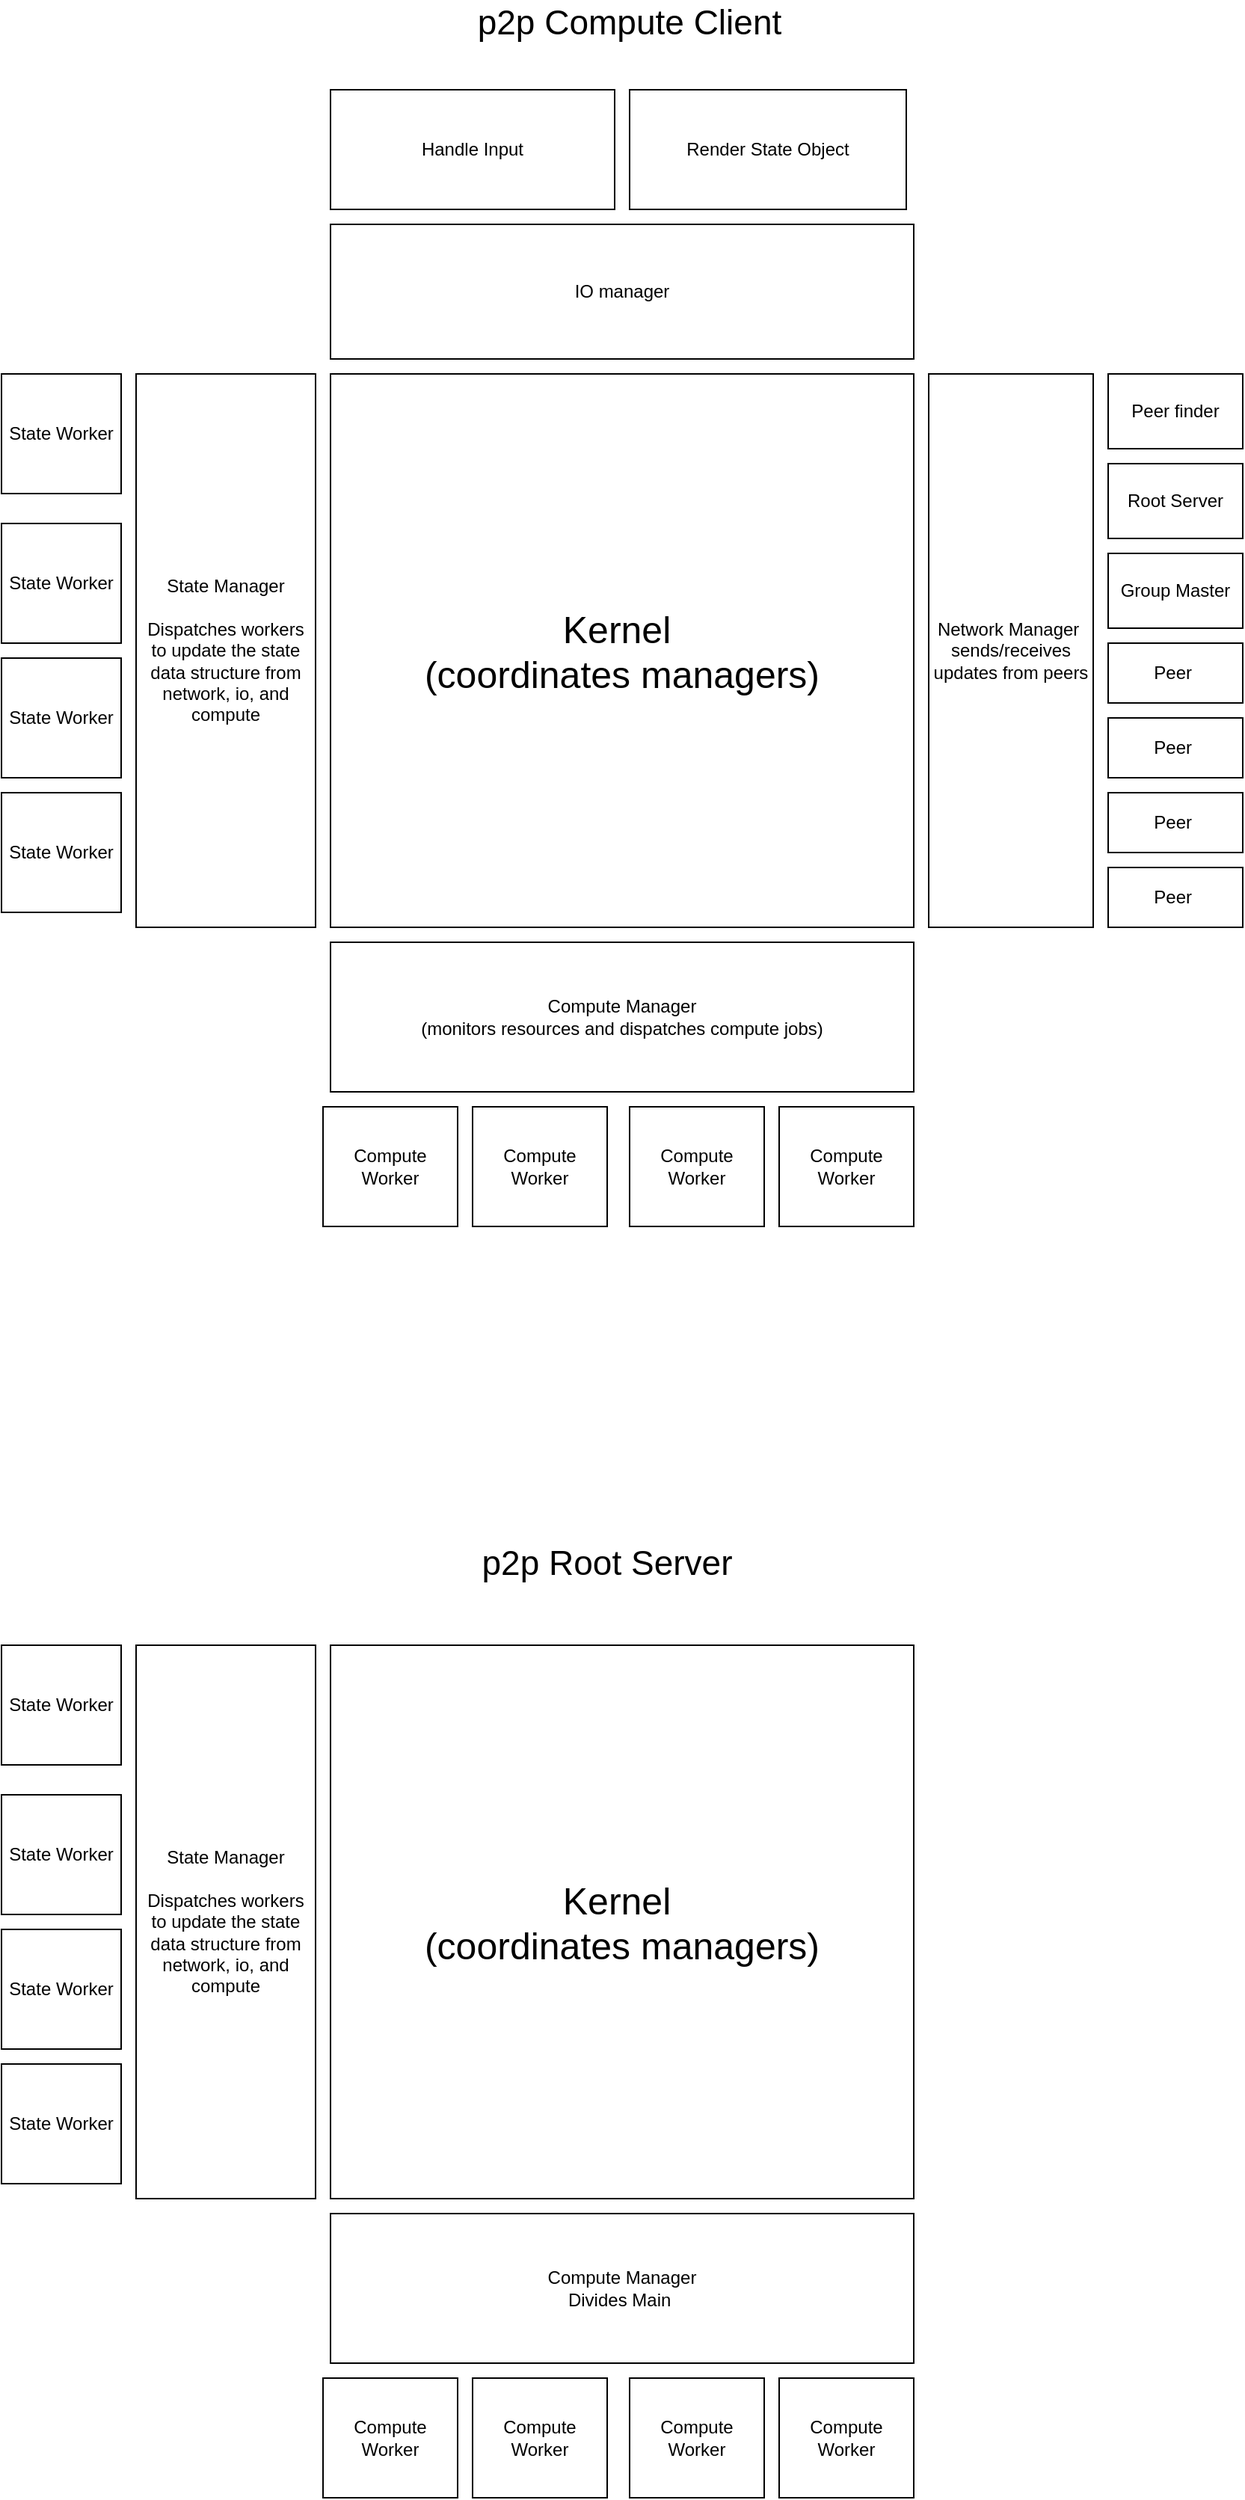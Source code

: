 <mxfile version="24.7.16">
  <diagram name="Page-1" id="69g39gva253gPbehGL0q">
    <mxGraphModel dx="1008" dy="1675" grid="1" gridSize="10" guides="1" tooltips="1" connect="1" arrows="1" fold="1" page="1" pageScale="1" pageWidth="850" pageHeight="1100" math="0" shadow="0">
      <root>
        <mxCell id="0" />
        <mxCell id="1" parent="0" />
        <mxCell id="Jm4xmCkBHBDVd0ZQ5fSF-1" value="Compute Manager&lt;br&gt;(monitors resources and dispatches compute jobs)" style="rounded=0;whiteSpace=wrap;html=1;" vertex="1" parent="1">
          <mxGeometry x="240" y="730" width="390" height="100" as="geometry" />
        </mxCell>
        <mxCell id="Jm4xmCkBHBDVd0ZQ5fSF-2" value="&lt;font style=&quot;font-size: 25px;&quot;&gt;Kernel&amp;nbsp;&lt;br&gt;(coordinates managers)&lt;/font&gt;" style="rounded=0;whiteSpace=wrap;html=1;" vertex="1" parent="1">
          <mxGeometry x="240" y="350" width="390" height="370" as="geometry" />
        </mxCell>
        <mxCell id="Jm4xmCkBHBDVd0ZQ5fSF-3" value="Network Manager&amp;nbsp;&lt;br&gt;sends/receives updates from peers" style="rounded=0;whiteSpace=wrap;html=1;" vertex="1" parent="1">
          <mxGeometry x="640" y="350" width="110" height="370" as="geometry" />
        </mxCell>
        <mxCell id="Jm4xmCkBHBDVd0ZQ5fSF-4" value="Compute Worker" style="rounded=0;whiteSpace=wrap;html=1;" vertex="1" parent="1">
          <mxGeometry x="235" y="840" width="90" height="80" as="geometry" />
        </mxCell>
        <mxCell id="Jm4xmCkBHBDVd0ZQ5fSF-5" value="Compute Worker" style="rounded=0;whiteSpace=wrap;html=1;" vertex="1" parent="1">
          <mxGeometry x="335" y="840" width="90" height="80" as="geometry" />
        </mxCell>
        <mxCell id="Jm4xmCkBHBDVd0ZQ5fSF-6" value="Compute Worker" style="rounded=0;whiteSpace=wrap;html=1;" vertex="1" parent="1">
          <mxGeometry x="440" y="840" width="90" height="80" as="geometry" />
        </mxCell>
        <mxCell id="Jm4xmCkBHBDVd0ZQ5fSF-7" value="Compute Worker" style="rounded=0;whiteSpace=wrap;html=1;" vertex="1" parent="1">
          <mxGeometry x="540" y="840" width="90" height="80" as="geometry" />
        </mxCell>
        <mxCell id="Jm4xmCkBHBDVd0ZQ5fSF-10" value="Peer&amp;nbsp;" style="rounded=0;whiteSpace=wrap;html=1;" vertex="1" parent="1">
          <mxGeometry x="760" y="530" width="90" height="40" as="geometry" />
        </mxCell>
        <mxCell id="Jm4xmCkBHBDVd0ZQ5fSF-11" value="State Manager&lt;br&gt;&lt;br&gt;Dispatches workers to update the state data structure from network, io, and compute" style="rounded=0;whiteSpace=wrap;html=1;" vertex="1" parent="1">
          <mxGeometry x="110" y="350" width="120" height="370" as="geometry" />
        </mxCell>
        <mxCell id="Jm4xmCkBHBDVd0ZQ5fSF-12" value="IO manager" style="rounded=0;whiteSpace=wrap;html=1;" vertex="1" parent="1">
          <mxGeometry x="240" y="250" width="390" height="90" as="geometry" />
        </mxCell>
        <mxCell id="Jm4xmCkBHBDVd0ZQ5fSF-13" value="Render State Object" style="rounded=0;whiteSpace=wrap;html=1;" vertex="1" parent="1">
          <mxGeometry x="440" y="160" width="185" height="80" as="geometry" />
        </mxCell>
        <mxCell id="Jm4xmCkBHBDVd0ZQ5fSF-14" value="Handle Input" style="rounded=0;whiteSpace=wrap;html=1;" vertex="1" parent="1">
          <mxGeometry x="240" y="160" width="190" height="80" as="geometry" />
        </mxCell>
        <mxCell id="Jm4xmCkBHBDVd0ZQ5fSF-16" value="State Worker" style="whiteSpace=wrap;html=1;aspect=fixed;" vertex="1" parent="1">
          <mxGeometry x="20" y="450" width="80" height="80" as="geometry" />
        </mxCell>
        <mxCell id="Jm4xmCkBHBDVd0ZQ5fSF-17" value="Peer&amp;nbsp;" style="rounded=0;whiteSpace=wrap;html=1;" vertex="1" parent="1">
          <mxGeometry x="760" y="580" width="90" height="40" as="geometry" />
        </mxCell>
        <mxCell id="Jm4xmCkBHBDVd0ZQ5fSF-18" value="Peer&amp;nbsp;" style="rounded=0;whiteSpace=wrap;html=1;" vertex="1" parent="1">
          <mxGeometry x="760" y="630" width="90" height="40" as="geometry" />
        </mxCell>
        <mxCell id="Jm4xmCkBHBDVd0ZQ5fSF-19" value="Peer&amp;nbsp;" style="rounded=0;whiteSpace=wrap;html=1;" vertex="1" parent="1">
          <mxGeometry x="760" y="680" width="90" height="40" as="geometry" />
        </mxCell>
        <mxCell id="Jm4xmCkBHBDVd0ZQ5fSF-20" value="Group Master" style="rounded=0;whiteSpace=wrap;html=1;" vertex="1" parent="1">
          <mxGeometry x="760" y="470" width="90" height="50" as="geometry" />
        </mxCell>
        <mxCell id="Jm4xmCkBHBDVd0ZQ5fSF-21" value="Peer finder" style="rounded=0;whiteSpace=wrap;html=1;" vertex="1" parent="1">
          <mxGeometry x="760" y="350" width="90" height="50" as="geometry" />
        </mxCell>
        <mxCell id="Jm4xmCkBHBDVd0ZQ5fSF-22" value="State Worker" style="whiteSpace=wrap;html=1;aspect=fixed;" vertex="1" parent="1">
          <mxGeometry x="20" y="540" width="80" height="80" as="geometry" />
        </mxCell>
        <mxCell id="Jm4xmCkBHBDVd0ZQ5fSF-23" value="State Worker" style="whiteSpace=wrap;html=1;aspect=fixed;" vertex="1" parent="1">
          <mxGeometry x="20" y="630" width="80" height="80" as="geometry" />
        </mxCell>
        <mxCell id="Jm4xmCkBHBDVd0ZQ5fSF-24" value="State Worker" style="whiteSpace=wrap;html=1;aspect=fixed;" vertex="1" parent="1">
          <mxGeometry x="20" y="350" width="80" height="80" as="geometry" />
        </mxCell>
        <mxCell id="Jm4xmCkBHBDVd0ZQ5fSF-26" value="Root Server" style="rounded=0;whiteSpace=wrap;html=1;" vertex="1" parent="1">
          <mxGeometry x="760" y="410" width="90" height="50" as="geometry" />
        </mxCell>
        <mxCell id="Jm4xmCkBHBDVd0ZQ5fSF-28" value="&lt;font style=&quot;font-size: 23px;&quot;&gt;p2p Compute Client&lt;/font&gt;" style="text;html=1;align=center;verticalAlign=middle;whiteSpace=wrap;rounded=0;" vertex="1" parent="1">
          <mxGeometry x="230" y="100" width="420" height="30" as="geometry" />
        </mxCell>
        <mxCell id="Jm4xmCkBHBDVd0ZQ5fSF-29" value="&lt;font style=&quot;font-size: 25px;&quot;&gt;Kernel&amp;nbsp;&lt;br&gt;(coordinates managers)&lt;/font&gt;" style="rounded=0;whiteSpace=wrap;html=1;" vertex="1" parent="1">
          <mxGeometry x="240" y="1200" width="390" height="370" as="geometry" />
        </mxCell>
        <mxCell id="Jm4xmCkBHBDVd0ZQ5fSF-30" value="&lt;font style=&quot;font-size: 23px;&quot;&gt;p2p Root Server&lt;/font&gt;" style="text;html=1;align=center;verticalAlign=middle;whiteSpace=wrap;rounded=0;" vertex="1" parent="1">
          <mxGeometry x="215" y="1130" width="420" height="30" as="geometry" />
        </mxCell>
        <mxCell id="Jm4xmCkBHBDVd0ZQ5fSF-32" value="State Manager&lt;br&gt;&lt;br&gt;Dispatches workers to update the state data structure from network, io, and compute" style="rounded=0;whiteSpace=wrap;html=1;" vertex="1" parent="1">
          <mxGeometry x="110" y="1200" width="120" height="370" as="geometry" />
        </mxCell>
        <mxCell id="Jm4xmCkBHBDVd0ZQ5fSF-33" value="State Worker" style="whiteSpace=wrap;html=1;aspect=fixed;" vertex="1" parent="1">
          <mxGeometry x="20" y="1300" width="80" height="80" as="geometry" />
        </mxCell>
        <mxCell id="Jm4xmCkBHBDVd0ZQ5fSF-34" value="State Worker" style="whiteSpace=wrap;html=1;aspect=fixed;" vertex="1" parent="1">
          <mxGeometry x="20" y="1390" width="80" height="80" as="geometry" />
        </mxCell>
        <mxCell id="Jm4xmCkBHBDVd0ZQ5fSF-35" value="State Worker" style="whiteSpace=wrap;html=1;aspect=fixed;" vertex="1" parent="1">
          <mxGeometry x="20" y="1480" width="80" height="80" as="geometry" />
        </mxCell>
        <mxCell id="Jm4xmCkBHBDVd0ZQ5fSF-36" value="State Worker" style="whiteSpace=wrap;html=1;aspect=fixed;" vertex="1" parent="1">
          <mxGeometry x="20" y="1200" width="80" height="80" as="geometry" />
        </mxCell>
        <mxCell id="Jm4xmCkBHBDVd0ZQ5fSF-37" value="Compute Manager&lt;br&gt;Divides Main&amp;nbsp;" style="rounded=0;whiteSpace=wrap;html=1;" vertex="1" parent="1">
          <mxGeometry x="240" y="1580" width="390" height="100" as="geometry" />
        </mxCell>
        <mxCell id="Jm4xmCkBHBDVd0ZQ5fSF-38" value="Compute Worker" style="rounded=0;whiteSpace=wrap;html=1;" vertex="1" parent="1">
          <mxGeometry x="235" y="1690" width="90" height="80" as="geometry" />
        </mxCell>
        <mxCell id="Jm4xmCkBHBDVd0ZQ5fSF-39" value="Compute Worker" style="rounded=0;whiteSpace=wrap;html=1;" vertex="1" parent="1">
          <mxGeometry x="335" y="1690" width="90" height="80" as="geometry" />
        </mxCell>
        <mxCell id="Jm4xmCkBHBDVd0ZQ5fSF-40" value="Compute Worker" style="rounded=0;whiteSpace=wrap;html=1;" vertex="1" parent="1">
          <mxGeometry x="440" y="1690" width="90" height="80" as="geometry" />
        </mxCell>
        <mxCell id="Jm4xmCkBHBDVd0ZQ5fSF-41" value="Compute Worker" style="rounded=0;whiteSpace=wrap;html=1;" vertex="1" parent="1">
          <mxGeometry x="540" y="1690" width="90" height="80" as="geometry" />
        </mxCell>
      </root>
    </mxGraphModel>
  </diagram>
</mxfile>
